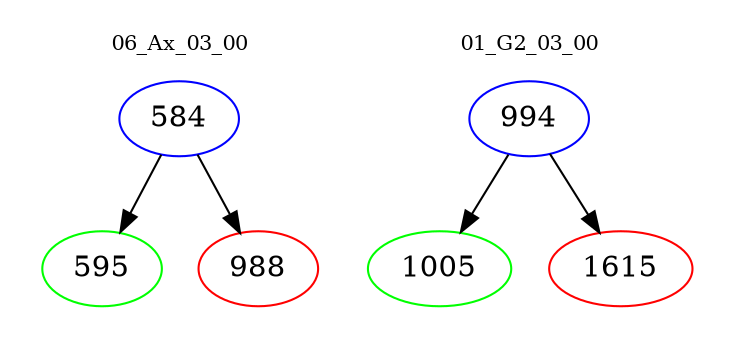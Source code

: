 digraph{
subgraph cluster_0 {
color = white
label = "06_Ax_03_00";
fontsize=10;
T0_584 [label="584", color="blue"]
T0_584 -> T0_595 [color="black"]
T0_595 [label="595", color="green"]
T0_584 -> T0_988 [color="black"]
T0_988 [label="988", color="red"]
}
subgraph cluster_1 {
color = white
label = "01_G2_03_00";
fontsize=10;
T1_994 [label="994", color="blue"]
T1_994 -> T1_1005 [color="black"]
T1_1005 [label="1005", color="green"]
T1_994 -> T1_1615 [color="black"]
T1_1615 [label="1615", color="red"]
}
}
